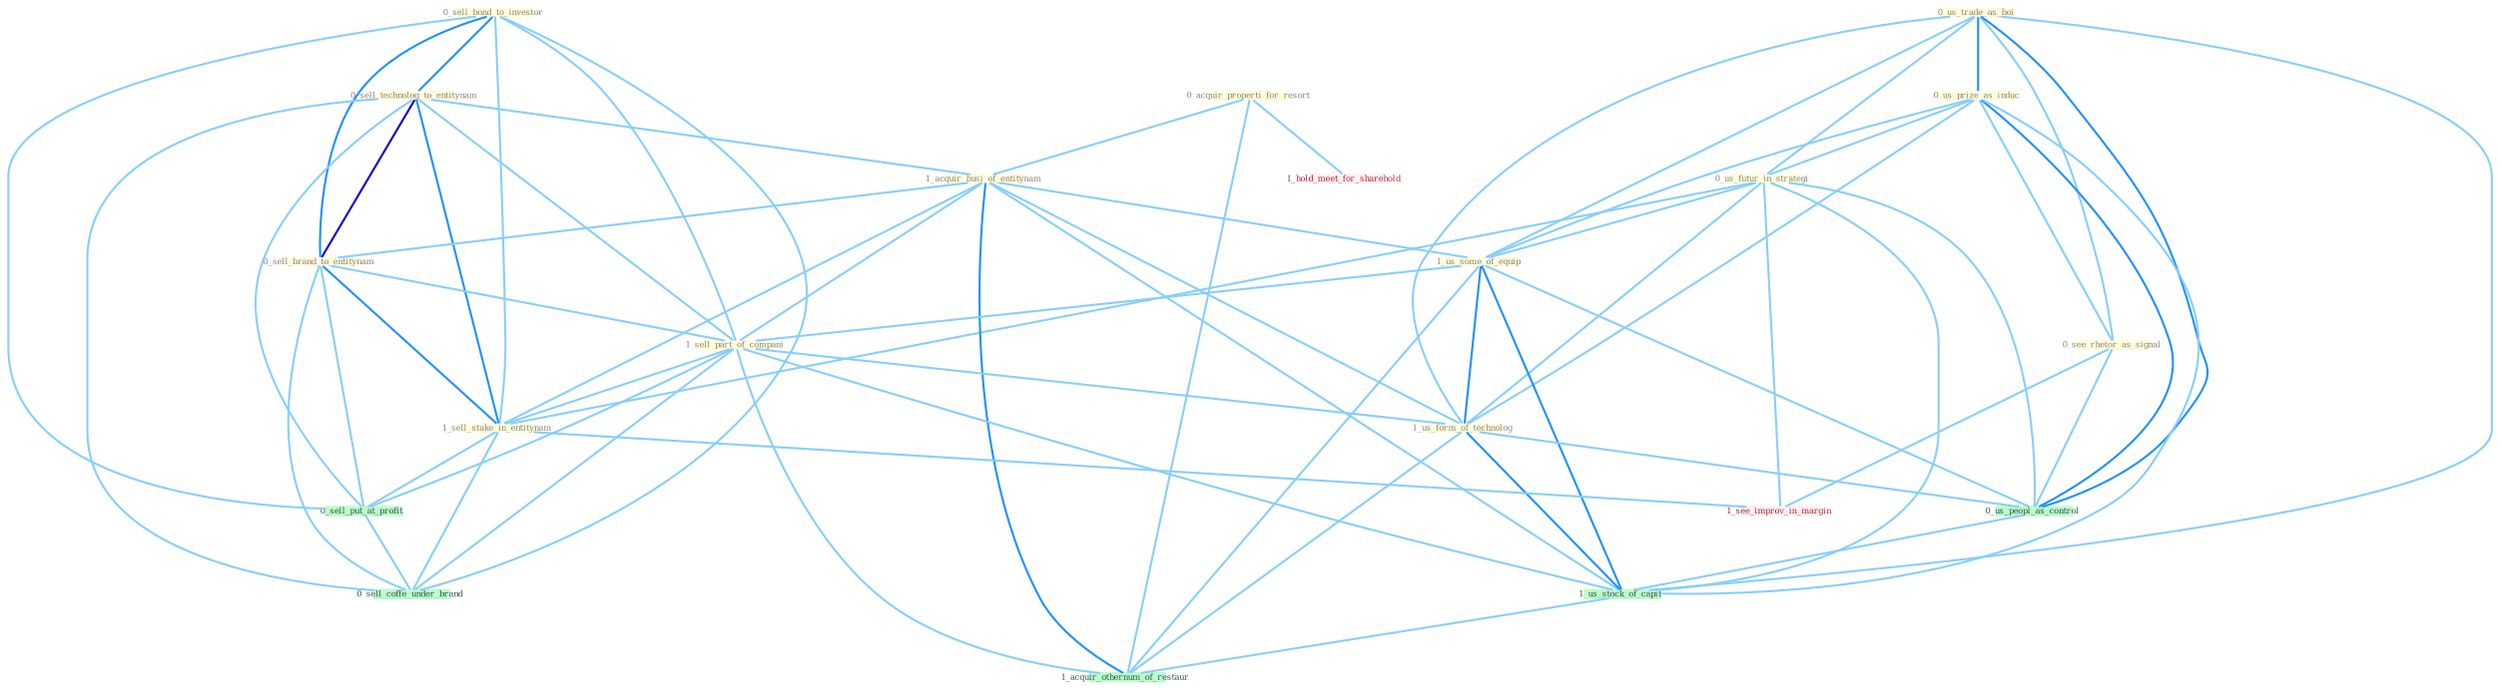 Graph G{ 
    node
    [shape=polygon,style=filled,width=.5,height=.06,color="#BDFCC9",fixedsize=true,fontsize=4,
    fontcolor="#2f4f4f"];
    {node
    [color="#ffffe0", fontcolor="#8b7d6b"] "0_sell_bond_to_investor " "0_us_trade_as_boi " "0_sell_technolog_to_entitynam " "0_us_prize_as_induc " "0_us_futur_in_strategi " "0_acquir_properti_for_resort " "1_acquir_busi_of_entitynam " "1_us_some_of_equip " "0_sell_brand_to_entitynam " "1_sell_part_of_compani " "1_us_form_of_technolog " "0_see_rhetor_as_signal " "1_sell_stake_in_entitynam "}
{node [color="#fff0f5", fontcolor="#b22222"] "1_see_improv_in_margin " "1_hold_meet_for_sharehold "}
edge [color="#B0E2FF"];

	"0_sell_bond_to_investor " -- "0_sell_technolog_to_entitynam " [w="2", color="#1e90ff" , len=0.8];
	"0_sell_bond_to_investor " -- "0_sell_brand_to_entitynam " [w="2", color="#1e90ff" , len=0.8];
	"0_sell_bond_to_investor " -- "1_sell_part_of_compani " [w="1", color="#87cefa" ];
	"0_sell_bond_to_investor " -- "1_sell_stake_in_entitynam " [w="1", color="#87cefa" ];
	"0_sell_bond_to_investor " -- "0_sell_put_at_profit " [w="1", color="#87cefa" ];
	"0_sell_bond_to_investor " -- "0_sell_coffe_under_brand " [w="1", color="#87cefa" ];
	"0_us_trade_as_boi " -- "0_us_prize_as_induc " [w="2", color="#1e90ff" , len=0.8];
	"0_us_trade_as_boi " -- "0_us_futur_in_strategi " [w="1", color="#87cefa" ];
	"0_us_trade_as_boi " -- "1_us_some_of_equip " [w="1", color="#87cefa" ];
	"0_us_trade_as_boi " -- "1_us_form_of_technolog " [w="1", color="#87cefa" ];
	"0_us_trade_as_boi " -- "0_see_rhetor_as_signal " [w="1", color="#87cefa" ];
	"0_us_trade_as_boi " -- "0_us_peopl_as_control " [w="2", color="#1e90ff" , len=0.8];
	"0_us_trade_as_boi " -- "1_us_stock_of_capit " [w="1", color="#87cefa" ];
	"0_sell_technolog_to_entitynam " -- "1_acquir_busi_of_entitynam " [w="1", color="#87cefa" ];
	"0_sell_technolog_to_entitynam " -- "0_sell_brand_to_entitynam " [w="3", color="#0000cd" , len=0.6];
	"0_sell_technolog_to_entitynam " -- "1_sell_part_of_compani " [w="1", color="#87cefa" ];
	"0_sell_technolog_to_entitynam " -- "1_sell_stake_in_entitynam " [w="2", color="#1e90ff" , len=0.8];
	"0_sell_technolog_to_entitynam " -- "0_sell_put_at_profit " [w="1", color="#87cefa" ];
	"0_sell_technolog_to_entitynam " -- "0_sell_coffe_under_brand " [w="1", color="#87cefa" ];
	"0_us_prize_as_induc " -- "0_us_futur_in_strategi " [w="1", color="#87cefa" ];
	"0_us_prize_as_induc " -- "1_us_some_of_equip " [w="1", color="#87cefa" ];
	"0_us_prize_as_induc " -- "1_us_form_of_technolog " [w="1", color="#87cefa" ];
	"0_us_prize_as_induc " -- "0_see_rhetor_as_signal " [w="1", color="#87cefa" ];
	"0_us_prize_as_induc " -- "0_us_peopl_as_control " [w="2", color="#1e90ff" , len=0.8];
	"0_us_prize_as_induc " -- "1_us_stock_of_capit " [w="1", color="#87cefa" ];
	"0_us_futur_in_strategi " -- "1_us_some_of_equip " [w="1", color="#87cefa" ];
	"0_us_futur_in_strategi " -- "1_us_form_of_technolog " [w="1", color="#87cefa" ];
	"0_us_futur_in_strategi " -- "1_sell_stake_in_entitynam " [w="1", color="#87cefa" ];
	"0_us_futur_in_strategi " -- "0_us_peopl_as_control " [w="1", color="#87cefa" ];
	"0_us_futur_in_strategi " -- "1_us_stock_of_capit " [w="1", color="#87cefa" ];
	"0_us_futur_in_strategi " -- "1_see_improv_in_margin " [w="1", color="#87cefa" ];
	"0_acquir_properti_for_resort " -- "1_acquir_busi_of_entitynam " [w="1", color="#87cefa" ];
	"0_acquir_properti_for_resort " -- "1_hold_meet_for_sharehold " [w="1", color="#87cefa" ];
	"0_acquir_properti_for_resort " -- "1_acquir_othernum_of_restaur " [w="1", color="#87cefa" ];
	"1_acquir_busi_of_entitynam " -- "1_us_some_of_equip " [w="1", color="#87cefa" ];
	"1_acquir_busi_of_entitynam " -- "0_sell_brand_to_entitynam " [w="1", color="#87cefa" ];
	"1_acquir_busi_of_entitynam " -- "1_sell_part_of_compani " [w="1", color="#87cefa" ];
	"1_acquir_busi_of_entitynam " -- "1_us_form_of_technolog " [w="1", color="#87cefa" ];
	"1_acquir_busi_of_entitynam " -- "1_sell_stake_in_entitynam " [w="1", color="#87cefa" ];
	"1_acquir_busi_of_entitynam " -- "1_us_stock_of_capit " [w="1", color="#87cefa" ];
	"1_acquir_busi_of_entitynam " -- "1_acquir_othernum_of_restaur " [w="2", color="#1e90ff" , len=0.8];
	"1_us_some_of_equip " -- "1_sell_part_of_compani " [w="1", color="#87cefa" ];
	"1_us_some_of_equip " -- "1_us_form_of_technolog " [w="2", color="#1e90ff" , len=0.8];
	"1_us_some_of_equip " -- "0_us_peopl_as_control " [w="1", color="#87cefa" ];
	"1_us_some_of_equip " -- "1_us_stock_of_capit " [w="2", color="#1e90ff" , len=0.8];
	"1_us_some_of_equip " -- "1_acquir_othernum_of_restaur " [w="1", color="#87cefa" ];
	"0_sell_brand_to_entitynam " -- "1_sell_part_of_compani " [w="1", color="#87cefa" ];
	"0_sell_brand_to_entitynam " -- "1_sell_stake_in_entitynam " [w="2", color="#1e90ff" , len=0.8];
	"0_sell_brand_to_entitynam " -- "0_sell_put_at_profit " [w="1", color="#87cefa" ];
	"0_sell_brand_to_entitynam " -- "0_sell_coffe_under_brand " [w="1", color="#87cefa" ];
	"1_sell_part_of_compani " -- "1_us_form_of_technolog " [w="1", color="#87cefa" ];
	"1_sell_part_of_compani " -- "1_sell_stake_in_entitynam " [w="1", color="#87cefa" ];
	"1_sell_part_of_compani " -- "0_sell_put_at_profit " [w="1", color="#87cefa" ];
	"1_sell_part_of_compani " -- "1_us_stock_of_capit " [w="1", color="#87cefa" ];
	"1_sell_part_of_compani " -- "0_sell_coffe_under_brand " [w="1", color="#87cefa" ];
	"1_sell_part_of_compani " -- "1_acquir_othernum_of_restaur " [w="1", color="#87cefa" ];
	"1_us_form_of_technolog " -- "0_us_peopl_as_control " [w="1", color="#87cefa" ];
	"1_us_form_of_technolog " -- "1_us_stock_of_capit " [w="2", color="#1e90ff" , len=0.8];
	"1_us_form_of_technolog " -- "1_acquir_othernum_of_restaur " [w="1", color="#87cefa" ];
	"0_see_rhetor_as_signal " -- "0_us_peopl_as_control " [w="1", color="#87cefa" ];
	"0_see_rhetor_as_signal " -- "1_see_improv_in_margin " [w="1", color="#87cefa" ];
	"1_sell_stake_in_entitynam " -- "0_sell_put_at_profit " [w="1", color="#87cefa" ];
	"1_sell_stake_in_entitynam " -- "1_see_improv_in_margin " [w="1", color="#87cefa" ];
	"1_sell_stake_in_entitynam " -- "0_sell_coffe_under_brand " [w="1", color="#87cefa" ];
	"0_us_peopl_as_control " -- "1_us_stock_of_capit " [w="1", color="#87cefa" ];
	"0_sell_put_at_profit " -- "0_sell_coffe_under_brand " [w="1", color="#87cefa" ];
	"1_us_stock_of_capit " -- "1_acquir_othernum_of_restaur " [w="1", color="#87cefa" ];
}